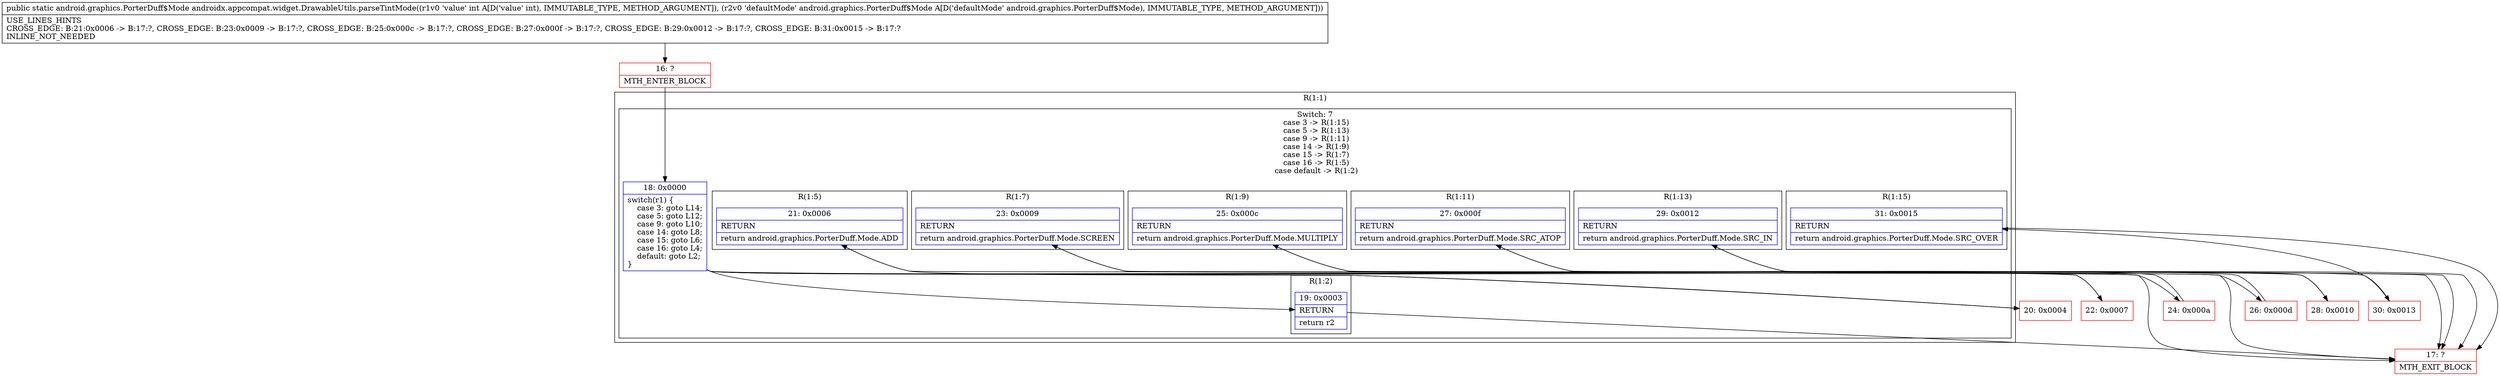 digraph "CFG forandroidx.appcompat.widget.DrawableUtils.parseTintMode(ILandroid\/graphics\/PorterDuff$Mode;)Landroid\/graphics\/PorterDuff$Mode;" {
subgraph cluster_Region_278092211 {
label = "R(1:1)";
node [shape=record,color=blue];
subgraph cluster_SwitchRegion_92165732 {
label = "Switch: 7
 case 3 -> R(1:15)
 case 5 -> R(1:13)
 case 9 -> R(1:11)
 case 14 -> R(1:9)
 case 15 -> R(1:7)
 case 16 -> R(1:5)
 case default -> R(1:2)";
node [shape=record,color=blue];
Node_18 [shape=record,label="{18\:\ 0x0000|switch(r1) \{\l    case 3: goto L14;\l    case 5: goto L12;\l    case 9: goto L10;\l    case 14: goto L8;\l    case 15: goto L6;\l    case 16: goto L4;\l    default: goto L2;\l\}\l}"];
subgraph cluster_Region_1499445312 {
label = "R(1:15)";
node [shape=record,color=blue];
Node_31 [shape=record,label="{31\:\ 0x0015|RETURN\l|return android.graphics.PorterDuff.Mode.SRC_OVER\l}"];
}
subgraph cluster_Region_1724180412 {
label = "R(1:13)";
node [shape=record,color=blue];
Node_29 [shape=record,label="{29\:\ 0x0012|RETURN\l|return android.graphics.PorterDuff.Mode.SRC_IN\l}"];
}
subgraph cluster_Region_1821402134 {
label = "R(1:11)";
node [shape=record,color=blue];
Node_27 [shape=record,label="{27\:\ 0x000f|RETURN\l|return android.graphics.PorterDuff.Mode.SRC_ATOP\l}"];
}
subgraph cluster_Region_464175766 {
label = "R(1:9)";
node [shape=record,color=blue];
Node_25 [shape=record,label="{25\:\ 0x000c|RETURN\l|return android.graphics.PorterDuff.Mode.MULTIPLY\l}"];
}
subgraph cluster_Region_1058268187 {
label = "R(1:7)";
node [shape=record,color=blue];
Node_23 [shape=record,label="{23\:\ 0x0009|RETURN\l|return android.graphics.PorterDuff.Mode.SCREEN\l}"];
}
subgraph cluster_Region_2116754754 {
label = "R(1:5)";
node [shape=record,color=blue];
Node_21 [shape=record,label="{21\:\ 0x0006|RETURN\l|return android.graphics.PorterDuff.Mode.ADD\l}"];
}
subgraph cluster_Region_301229637 {
label = "R(1:2)";
node [shape=record,color=blue];
Node_19 [shape=record,label="{19\:\ 0x0003|RETURN\l|return r2\l}"];
}
}
}
Node_16 [shape=record,color=red,label="{16\:\ ?|MTH_ENTER_BLOCK\l}"];
Node_17 [shape=record,color=red,label="{17\:\ ?|MTH_EXIT_BLOCK\l}"];
Node_20 [shape=record,color=red,label="{20\:\ 0x0004}"];
Node_22 [shape=record,color=red,label="{22\:\ 0x0007}"];
Node_24 [shape=record,color=red,label="{24\:\ 0x000a}"];
Node_26 [shape=record,color=red,label="{26\:\ 0x000d}"];
Node_28 [shape=record,color=red,label="{28\:\ 0x0010}"];
Node_30 [shape=record,color=red,label="{30\:\ 0x0013}"];
MethodNode[shape=record,label="{public static android.graphics.PorterDuff$Mode androidx.appcompat.widget.DrawableUtils.parseTintMode((r1v0 'value' int A[D('value' int), IMMUTABLE_TYPE, METHOD_ARGUMENT]), (r2v0 'defaultMode' android.graphics.PorterDuff$Mode A[D('defaultMode' android.graphics.PorterDuff$Mode), IMMUTABLE_TYPE, METHOD_ARGUMENT]))  | USE_LINES_HINTS\lCROSS_EDGE: B:21:0x0006 \-\> B:17:?, CROSS_EDGE: B:23:0x0009 \-\> B:17:?, CROSS_EDGE: B:25:0x000c \-\> B:17:?, CROSS_EDGE: B:27:0x000f \-\> B:17:?, CROSS_EDGE: B:29:0x0012 \-\> B:17:?, CROSS_EDGE: B:31:0x0015 \-\> B:17:?\lINLINE_NOT_NEEDED\l}"];
MethodNode -> Node_16;Node_18 -> Node_19;
Node_18 -> Node_20;
Node_18 -> Node_22;
Node_18 -> Node_24;
Node_18 -> Node_26;
Node_18 -> Node_28;
Node_18 -> Node_30;
Node_31 -> Node_17;
Node_29 -> Node_17;
Node_27 -> Node_17;
Node_25 -> Node_17;
Node_23 -> Node_17;
Node_21 -> Node_17;
Node_19 -> Node_17;
Node_16 -> Node_18;
Node_20 -> Node_21;
Node_22 -> Node_23;
Node_24 -> Node_25;
Node_26 -> Node_27;
Node_28 -> Node_29;
Node_30 -> Node_31;
}

